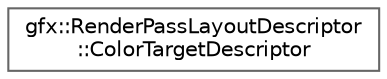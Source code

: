 digraph "Graphical Class Hierarchy"
{
 // LATEX_PDF_SIZE
  bgcolor="transparent";
  edge [fontname=Helvetica,fontsize=10,labelfontname=Helvetica,labelfontsize=10];
  node [fontname=Helvetica,fontsize=10,shape=box,height=0.2,width=0.4];
  rankdir="LR";
  Node0 [id="Node000000",label="gfx::RenderPassLayoutDescriptor\l::ColorTargetDescriptor",height=0.2,width=0.4,color="grey40", fillcolor="white", style="filled",URL="$structgfx_1_1_render_pass_layout_descriptor_1_1_color_target_descriptor.html",tooltip="Descriptor for a color attachment."];
}
